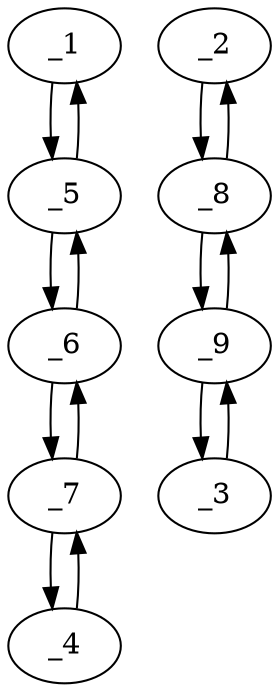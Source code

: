 digraph f1812_09 {
	_1	 [x="125.000000",
		y="112.000000"];
	_5	 [x="131.000000",
		y="127.000000"];
	_1 -> _5	 [angle="1.190290",
		orient="0.928477"];
	_2	 [x="45.000000",
		y="118.000000"];
	_8	 [x="60.000000",
		y="123.000000"];
	_2 -> _8	 [angle="0.321751",
		orient="0.316228"];
	_3	 [x="60.000000",
		y="148.000000"];
	_9	 [x="68.000000",
		y="136.000000"];
	_3 -> _9	 [angle="-0.982794",
		orient="-0.832050"];
	_4	 [x="148.000000",
		y="170.000000"];
	_7	 [x="148.000000",
		y="151.000000"];
	_4 -> _7	 [angle="-1.570796",
		orient="-1.000000"];
	_5 -> _1	 [angle="-1.951303",
		orient="-0.928477"];
	_6	 [x="142.000000",
		y="137.000000"];
	_5 -> _6	 [angle="0.737815",
		orient="0.672673"];
	_6 -> _5	 [angle="-2.403778",
		orient="-0.672673"];
	_6 -> _7	 [angle="1.165905",
		orient="0.919145"];
	_7 -> _4	 [angle="1.570796",
		orient="1.000000"];
	_7 -> _6	 [angle="-1.975688",
		orient="-0.919145"];
	_8 -> _2	 [angle="-2.819842",
		orient="-0.316228"];
	_8 -> _9	 [angle="1.019141",
		orient="0.851658"];
	_9 -> _3	 [angle="2.158799",
		orient="0.832050"];
	_9 -> _8	 [angle="-2.122451",
		orient="-0.851658"];
}
